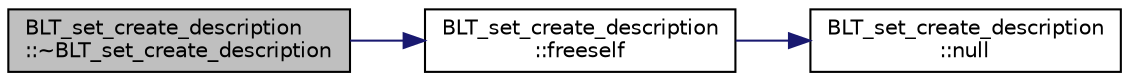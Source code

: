 digraph "BLT_set_create_description::~BLT_set_create_description"
{
  edge [fontname="Helvetica",fontsize="10",labelfontname="Helvetica",labelfontsize="10"];
  node [fontname="Helvetica",fontsize="10",shape=record];
  rankdir="LR";
  Node3 [label="BLT_set_create_description\l::~BLT_set_create_description",height=0.2,width=0.4,color="black", fillcolor="grey75", style="filled", fontcolor="black"];
  Node3 -> Node4 [color="midnightblue",fontsize="10",style="solid",fontname="Helvetica"];
  Node4 [label="BLT_set_create_description\l::freeself",height=0.2,width=0.4,color="black", fillcolor="white", style="filled",URL="$df/d6a/class_b_l_t__set__create__description.html#adb407735608a436fcbb5b28c5cbe26e0"];
  Node4 -> Node5 [color="midnightblue",fontsize="10",style="solid",fontname="Helvetica"];
  Node5 [label="BLT_set_create_description\l::null",height=0.2,width=0.4,color="black", fillcolor="white", style="filled",URL="$df/d6a/class_b_l_t__set__create__description.html#a493480a08a0c072e27e04533f47de1dd"];
}
